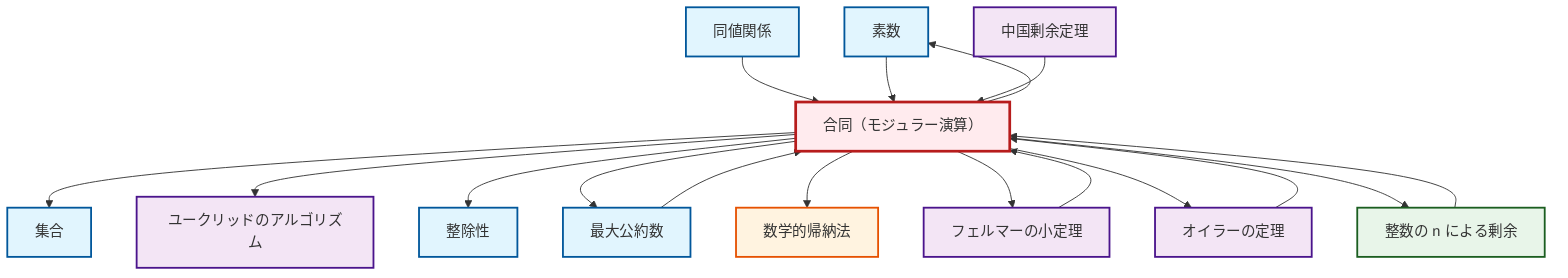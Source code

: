 graph TD
    classDef definition fill:#e1f5fe,stroke:#01579b,stroke-width:2px
    classDef theorem fill:#f3e5f5,stroke:#4a148c,stroke-width:2px
    classDef axiom fill:#fff3e0,stroke:#e65100,stroke-width:2px
    classDef example fill:#e8f5e9,stroke:#1b5e20,stroke-width:2px
    classDef current fill:#ffebee,stroke:#b71c1c,stroke-width:3px
    def-prime["素数"]:::definition
    def-divisibility["整除性"]:::definition
    thm-euler["オイラーの定理"]:::theorem
    def-set["集合"]:::definition
    thm-chinese-remainder["中国剰余定理"]:::theorem
    def-gcd["最大公約数"]:::definition
    thm-fermat-little["フェルマーの小定理"]:::theorem
    ax-induction["数学的帰納法"]:::axiom
    def-congruence["合同（モジュラー演算）"]:::definition
    thm-euclidean-algorithm["ユークリッドのアルゴリズム"]:::theorem
    def-equivalence-relation["同値関係"]:::definition
    ex-quotient-integers-mod-n["整数の n による剰余"]:::example
    def-congruence --> def-set
    def-congruence --> thm-euclidean-algorithm
    def-equivalence-relation --> def-congruence
    def-gcd --> def-congruence
    thm-fermat-little --> def-congruence
    def-congruence --> def-divisibility
    def-congruence --> def-gcd
    def-congruence --> ax-induction
    def-prime --> def-congruence
    thm-chinese-remainder --> def-congruence
    thm-euler --> def-congruence
    ex-quotient-integers-mod-n --> def-congruence
    def-congruence --> thm-fermat-little
    def-congruence --> thm-euler
    def-congruence --> ex-quotient-integers-mod-n
    def-congruence --> def-prime
    class def-congruence current
